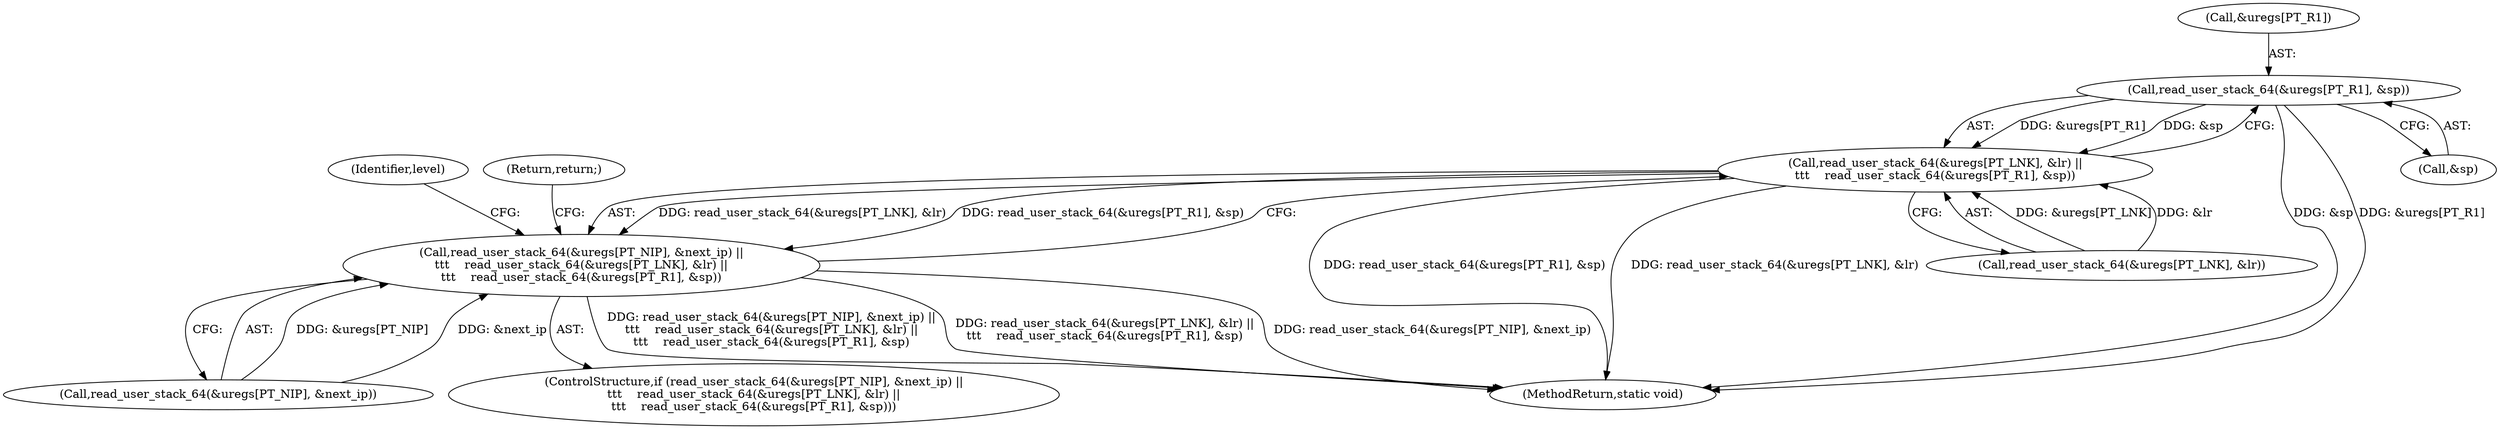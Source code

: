digraph "0_linux_9a5cbce421a283e6aea3c4007f141735bf9da8c3@array" {
"1000226" [label="(Call,read_user_stack_64(&uregs[PT_R1], &sp))"];
"1000218" [label="(Call,read_user_stack_64(&uregs[PT_LNK], &lr) ||\n\t\t\t    read_user_stack_64(&uregs[PT_R1], &sp))"];
"1000210" [label="(Call,read_user_stack_64(&uregs[PT_NIP], &next_ip) ||\n\t\t\t    read_user_stack_64(&uregs[PT_LNK], &lr) ||\n\t\t\t    read_user_stack_64(&uregs[PT_R1], &sp))"];
"1000259" [label="(MethodReturn,static void)"];
"1000218" [label="(Call,read_user_stack_64(&uregs[PT_LNK], &lr) ||\n\t\t\t    read_user_stack_64(&uregs[PT_R1], &sp))"];
"1000219" [label="(Call,read_user_stack_64(&uregs[PT_LNK], &lr))"];
"1000231" [label="(Call,&sp)"];
"1000226" [label="(Call,read_user_stack_64(&uregs[PT_R1], &sp))"];
"1000235" [label="(Identifier,level)"];
"1000211" [label="(Call,read_user_stack_64(&uregs[PT_NIP], &next_ip))"];
"1000233" [label="(Return,return;)"];
"1000209" [label="(ControlStructure,if (read_user_stack_64(&uregs[PT_NIP], &next_ip) ||\n\t\t\t    read_user_stack_64(&uregs[PT_LNK], &lr) ||\n\t\t\t    read_user_stack_64(&uregs[PT_R1], &sp)))"];
"1000210" [label="(Call,read_user_stack_64(&uregs[PT_NIP], &next_ip) ||\n\t\t\t    read_user_stack_64(&uregs[PT_LNK], &lr) ||\n\t\t\t    read_user_stack_64(&uregs[PT_R1], &sp))"];
"1000227" [label="(Call,&uregs[PT_R1])"];
"1000226" -> "1000218"  [label="AST: "];
"1000226" -> "1000231"  [label="CFG: "];
"1000227" -> "1000226"  [label="AST: "];
"1000231" -> "1000226"  [label="AST: "];
"1000218" -> "1000226"  [label="CFG: "];
"1000226" -> "1000259"  [label="DDG: &sp"];
"1000226" -> "1000259"  [label="DDG: &uregs[PT_R1]"];
"1000226" -> "1000218"  [label="DDG: &uregs[PT_R1]"];
"1000226" -> "1000218"  [label="DDG: &sp"];
"1000218" -> "1000210"  [label="AST: "];
"1000218" -> "1000219"  [label="CFG: "];
"1000219" -> "1000218"  [label="AST: "];
"1000210" -> "1000218"  [label="CFG: "];
"1000218" -> "1000259"  [label="DDG: read_user_stack_64(&uregs[PT_R1], &sp)"];
"1000218" -> "1000259"  [label="DDG: read_user_stack_64(&uregs[PT_LNK], &lr)"];
"1000218" -> "1000210"  [label="DDG: read_user_stack_64(&uregs[PT_LNK], &lr)"];
"1000218" -> "1000210"  [label="DDG: read_user_stack_64(&uregs[PT_R1], &sp)"];
"1000219" -> "1000218"  [label="DDG: &uregs[PT_LNK]"];
"1000219" -> "1000218"  [label="DDG: &lr"];
"1000210" -> "1000209"  [label="AST: "];
"1000210" -> "1000211"  [label="CFG: "];
"1000211" -> "1000210"  [label="AST: "];
"1000233" -> "1000210"  [label="CFG: "];
"1000235" -> "1000210"  [label="CFG: "];
"1000210" -> "1000259"  [label="DDG: read_user_stack_64(&uregs[PT_NIP], &next_ip) ||\n\t\t\t    read_user_stack_64(&uregs[PT_LNK], &lr) ||\n\t\t\t    read_user_stack_64(&uregs[PT_R1], &sp)"];
"1000210" -> "1000259"  [label="DDG: read_user_stack_64(&uregs[PT_LNK], &lr) ||\n\t\t\t    read_user_stack_64(&uregs[PT_R1], &sp)"];
"1000210" -> "1000259"  [label="DDG: read_user_stack_64(&uregs[PT_NIP], &next_ip)"];
"1000211" -> "1000210"  [label="DDG: &uregs[PT_NIP]"];
"1000211" -> "1000210"  [label="DDG: &next_ip"];
}
